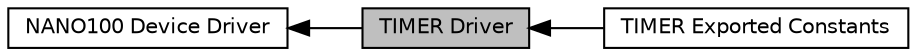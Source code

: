 digraph "TIMER Driver"
{
  edge [fontname="Helvetica",fontsize="10",labelfontname="Helvetica",labelfontsize="10"];
  node [fontname="Helvetica",fontsize="10",shape=box];
  rankdir=LR;
  Node2 [label="NANO100 Device Driver",height=0.2,width=0.4,color="black", fillcolor="white", style="filled",URL="$d5/d3c/group___n_a_n_o100___device___driver.html",tooltip=" "];
  Node1 [label="TIMER Driver",height=0.2,width=0.4,color="black", fillcolor="grey75", style="filled", fontcolor="black",tooltip=" "];
  Node3 [label="TIMER Exported Constants",height=0.2,width=0.4,color="black", fillcolor="white", style="filled",URL="$d5/d26/group___n_a_n_o100___t_i_m_e_r___e_x_p_o_r_t_e_d___c_o_n_s_t_a_n_t_s.html",tooltip=" "];
  Node2->Node1 [shape=plaintext, dir="back", style="solid"];
  Node1->Node3 [shape=plaintext, dir="back", style="solid"];
}
